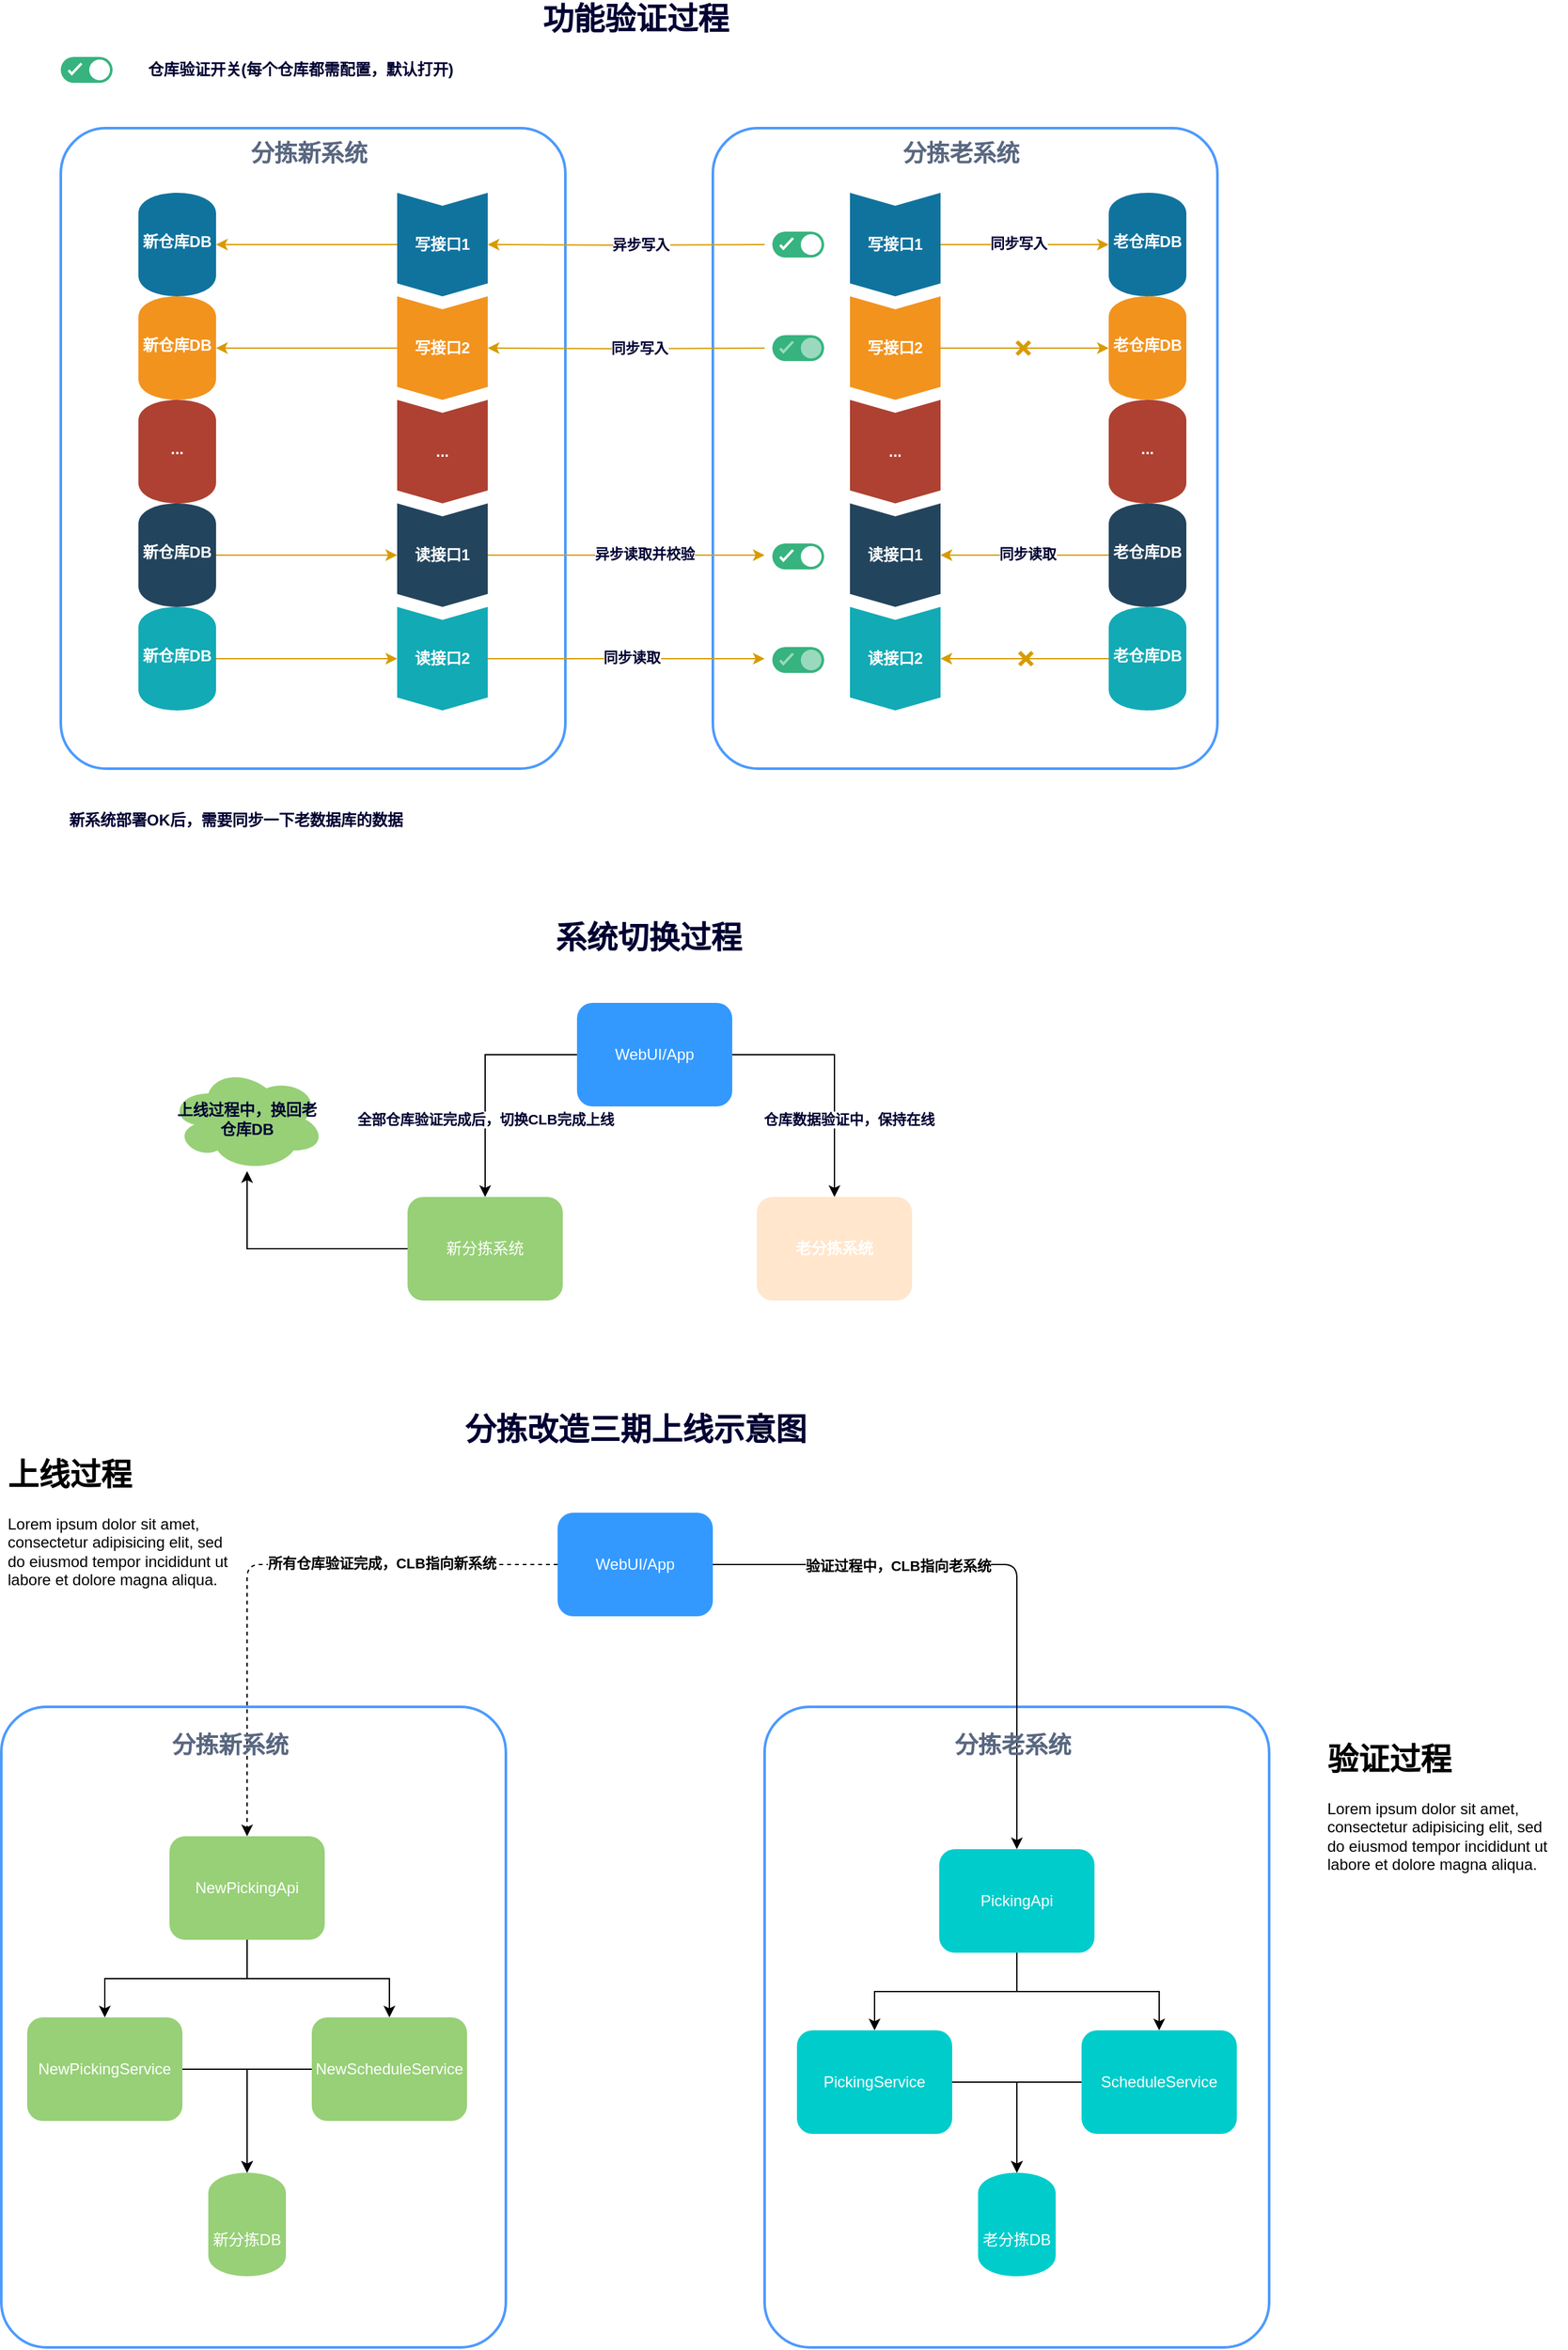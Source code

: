 <mxfile version="13.7.2" type="github">
  <diagram id="Np4Y9l7Cu0FXIEOhbT4F" name="Page-1">
    <mxGraphModel dx="1422" dy="772" grid="1" gridSize="10" guides="1" tooltips="1" connect="1" arrows="1" fold="1" page="1" pageScale="1" pageWidth="1200" pageHeight="1920" math="0" shadow="0">
      <root>
        <mxCell id="0" />
        <mxCell id="1" parent="0" />
        <mxCell id="IJB8T5RFrhndQMEHRoPS-2" value="" style="rounded=1;arcSize=9;align=left;spacingLeft=5;strokeColor=#4C9AFF;html=1;strokeWidth=2;fontSize=12" vertex="1" parent="1">
          <mxGeometry x="50" y="1329" width="390" height="495" as="geometry" />
        </mxCell>
        <mxCell id="IJB8T5RFrhndQMEHRoPS-3" value="" style="rounded=1;arcSize=9;align=left;spacingLeft=5;strokeColor=#4C9AFF;html=1;strokeWidth=2;fontSize=12" vertex="1" parent="1">
          <mxGeometry x="640" y="1329" width="390" height="495" as="geometry" />
        </mxCell>
        <mxCell id="WDI8N6Us3rYaBqZzMLqW-21" value="" style="rounded=1;arcSize=9;align=left;spacingLeft=5;strokeColor=#4C9AFF;html=1;strokeWidth=2;fontSize=12" parent="1" vertex="1">
          <mxGeometry x="600" y="109" width="390" height="495" as="geometry" />
        </mxCell>
        <mxCell id="WDI8N6Us3rYaBqZzMLqW-23" value="" style="rounded=1;arcSize=9;align=left;spacingLeft=5;strokeColor=#4C9AFF;html=1;strokeWidth=2;fontSize=12" parent="1" vertex="1">
          <mxGeometry x="96" y="109" width="390" height="495" as="geometry" />
        </mxCell>
        <mxCell id="WDI8N6Us3rYaBqZzMLqW-92" value="" style="edgeStyle=orthogonalEdgeStyle;rounded=0;jumpStyle=none;orthogonalLoop=1;jettySize=auto;html=1;fontColor=#000033;fillColor=#ffe6cc;strokeColor=#d79b00;" parent="1" source="WDI8N6Us3rYaBqZzMLqW-8" target="WDI8N6Us3rYaBqZzMLqW-91" edge="1">
          <mxGeometry relative="1" as="geometry" />
        </mxCell>
        <mxCell id="WDI8N6Us3rYaBqZzMLqW-93" value="&lt;b&gt;同步写入&lt;/b&gt;" style="edgeLabel;html=1;align=center;verticalAlign=middle;resizable=0;points=[];fontColor=#000033;" parent="WDI8N6Us3rYaBqZzMLqW-92" vertex="1" connectable="0">
          <mxGeometry x="-0.215" y="1" relative="1" as="geometry">
            <mxPoint x="9" as="offset" />
          </mxGeometry>
        </mxCell>
        <mxCell id="WDI8N6Us3rYaBqZzMLqW-8" value="&lt;font color=&quot;#ffffff&quot;&gt;写接口1&lt;/font&gt;" style="shape=step;perimeter=stepPerimeter;whiteSpace=wrap;html=1;fixedSize=1;size=10;direction=south;fillColor=#10739E;strokeColor=none;rounded=0;fontStyle=1" parent="1" vertex="1">
          <mxGeometry x="706" y="159" width="70" height="80" as="geometry" />
        </mxCell>
        <mxCell id="WDI8N6Us3rYaBqZzMLqW-95" value="" style="edgeStyle=orthogonalEdgeStyle;rounded=0;jumpStyle=none;orthogonalLoop=1;jettySize=auto;html=1;fontColor=#FFFFFF;fillColor=#ffe6cc;strokeColor=#d79b00;" parent="1" source="WDI8N6Us3rYaBqZzMLqW-9" target="WDI8N6Us3rYaBqZzMLqW-94" edge="1">
          <mxGeometry relative="1" as="geometry" />
        </mxCell>
        <mxCell id="WDI8N6Us3rYaBqZzMLqW-9" value="&lt;span style=&quot;color: rgb(255 , 255 , 255)&quot;&gt;写接口2&lt;/span&gt;" style="shape=step;perimeter=stepPerimeter;whiteSpace=wrap;html=1;fixedSize=1;size=10;direction=south;fillColor=#F2931E;strokeColor=none;rounded=0;fontStyle=1" parent="1" vertex="1">
          <mxGeometry x="706" y="239" width="70" height="80" as="geometry" />
        </mxCell>
        <mxCell id="WDI8N6Us3rYaBqZzMLqW-10" value="&lt;b&gt;...&lt;/b&gt;" style="shape=step;perimeter=stepPerimeter;whiteSpace=wrap;html=1;fixedSize=1;size=10;direction=south;fillColor=#AE4132;strokeColor=none;rounded=0;fontColor=#FFFFFF;" parent="1" vertex="1">
          <mxGeometry x="706" y="319" width="70" height="80" as="geometry" />
        </mxCell>
        <mxCell id="WDI8N6Us3rYaBqZzMLqW-100" value="" style="edgeStyle=orthogonalEdgeStyle;rounded=0;jumpStyle=none;orthogonalLoop=1;jettySize=auto;html=1;fontColor=#FFFFFF;fillColor=#ffe6cc;strokeColor=#d79b00;entryX=0.5;entryY=0;entryDx=0;entryDy=0;exitX=0;exitY=0.5;exitDx=0;exitDy=0;" parent="1" source="WDI8N6Us3rYaBqZzMLqW-99" target="WDI8N6Us3rYaBqZzMLqW-11" edge="1">
          <mxGeometry relative="1" as="geometry" />
        </mxCell>
        <mxCell id="WDI8N6Us3rYaBqZzMLqW-101" value="&lt;b&gt;&lt;font color=&quot;#000033&quot;&gt;同步读取&lt;/font&gt;&lt;/b&gt;" style="edgeLabel;html=1;align=center;verticalAlign=middle;resizable=0;points=[];fontColor=#FFFFFF;" parent="WDI8N6Us3rYaBqZzMLqW-100" vertex="1" connectable="0">
          <mxGeometry x="-0.262" relative="1" as="geometry">
            <mxPoint x="-15" y="-1" as="offset" />
          </mxGeometry>
        </mxCell>
        <mxCell id="WDI8N6Us3rYaBqZzMLqW-11" value="&lt;span style=&quot;color: rgb(255 , 255 , 255)&quot;&gt;读接口1&lt;/span&gt;" style="shape=step;perimeter=stepPerimeter;whiteSpace=wrap;html=1;fixedSize=1;size=10;direction=south;fillColor=#23445D;strokeColor=none;rounded=0;fontStyle=1" parent="1" vertex="1">
          <mxGeometry x="706" y="399" width="70" height="80" as="geometry" />
        </mxCell>
        <mxCell id="WDI8N6Us3rYaBqZzMLqW-103" value="" style="edgeStyle=orthogonalEdgeStyle;rounded=0;jumpStyle=none;orthogonalLoop=1;jettySize=auto;html=1;fontColor=#FFFFFF;fillColor=#ffe6cc;strokeColor=#d79b00;exitX=0;exitY=0.5;exitDx=0;exitDy=0;" parent="1" source="WDI8N6Us3rYaBqZzMLqW-102" target="WDI8N6Us3rYaBqZzMLqW-12" edge="1">
          <mxGeometry relative="1" as="geometry" />
        </mxCell>
        <mxCell id="WDI8N6Us3rYaBqZzMLqW-12" value="&lt;span style=&quot;color: rgb(255 , 255 , 255)&quot;&gt;读接口2&lt;/span&gt;" style="shape=step;perimeter=stepPerimeter;whiteSpace=wrap;html=1;fixedSize=1;size=10;direction=south;fillColor=#12AAB5;strokeColor=none;rounded=0;fontStyle=1" parent="1" vertex="1">
          <mxGeometry x="706" y="479" width="70" height="80" as="geometry" />
        </mxCell>
        <mxCell id="WDI8N6Us3rYaBqZzMLqW-47" style="edgeStyle=orthogonalEdgeStyle;rounded=0;orthogonalLoop=1;jettySize=auto;html=1;fontColor=#000033;fillColor=#ffe6cc;strokeColor=#d79b00;" parent="1" target="WDI8N6Us3rYaBqZzMLqW-24" edge="1">
          <mxGeometry relative="1" as="geometry">
            <mxPoint x="640" y="199" as="sourcePoint" />
          </mxGeometry>
        </mxCell>
        <mxCell id="WDI8N6Us3rYaBqZzMLqW-48" value="异步写入" style="edgeLabel;html=1;align=center;verticalAlign=middle;resizable=0;points=[];fontStyle=1;fontColor=#000033;" parent="WDI8N6Us3rYaBqZzMLqW-47" vertex="1" connectable="0">
          <mxGeometry x="-0.23" y="-1" relative="1" as="geometry">
            <mxPoint x="-14" as="offset" />
          </mxGeometry>
        </mxCell>
        <mxCell id="WDI8N6Us3rYaBqZzMLqW-49" style="edgeStyle=orthogonalEdgeStyle;rounded=0;orthogonalLoop=1;jettySize=auto;html=1;fontColor=#000033;fillColor=#ffe6cc;strokeColor=#d79b00;" parent="1" target="WDI8N6Us3rYaBqZzMLqW-25" edge="1">
          <mxGeometry relative="1" as="geometry">
            <mxPoint x="640" y="279" as="sourcePoint" />
          </mxGeometry>
        </mxCell>
        <mxCell id="WDI8N6Us3rYaBqZzMLqW-50" value="同步写入" style="edgeLabel;html=1;align=center;verticalAlign=middle;resizable=0;points=[];fontColor=#000033;fontStyle=1" parent="WDI8N6Us3rYaBqZzMLqW-49" vertex="1" connectable="0">
          <mxGeometry x="-0.17" y="1" relative="1" as="geometry">
            <mxPoint x="-8" y="-2" as="offset" />
          </mxGeometry>
        </mxCell>
        <mxCell id="WDI8N6Us3rYaBqZzMLqW-68" value="" style="edgeStyle=orthogonalEdgeStyle;rounded=0;orthogonalLoop=1;jettySize=auto;html=1;fontColor=#000033;fillColor=#ffe6cc;strokeColor=#d79b00;" parent="1" source="WDI8N6Us3rYaBqZzMLqW-24" target="WDI8N6Us3rYaBqZzMLqW-67" edge="1">
          <mxGeometry relative="1" as="geometry" />
        </mxCell>
        <mxCell id="WDI8N6Us3rYaBqZzMLqW-24" value="&lt;font color=&quot;#ffffff&quot;&gt;写接口1&lt;/font&gt;" style="shape=step;perimeter=stepPerimeter;whiteSpace=wrap;html=1;fixedSize=1;size=10;direction=south;fillColor=#10739E;strokeColor=none;rounded=0;fontStyle=1" parent="1" vertex="1">
          <mxGeometry x="356" y="159" width="70" height="80" as="geometry" />
        </mxCell>
        <mxCell id="WDI8N6Us3rYaBqZzMLqW-70" value="" style="edgeStyle=orthogonalEdgeStyle;rounded=0;orthogonalLoop=1;jettySize=auto;html=1;fontColor=#FFFFFF;fillColor=#ffe6cc;strokeColor=#d79b00;" parent="1" source="WDI8N6Us3rYaBqZzMLqW-25" target="WDI8N6Us3rYaBqZzMLqW-69" edge="1">
          <mxGeometry relative="1" as="geometry" />
        </mxCell>
        <mxCell id="WDI8N6Us3rYaBqZzMLqW-25" value="&lt;span style=&quot;color: rgb(255 , 255 , 255)&quot;&gt;写接口2&lt;/span&gt;" style="shape=step;perimeter=stepPerimeter;whiteSpace=wrap;html=1;fixedSize=1;size=10;direction=south;fillColor=#F2931E;strokeColor=none;rounded=0;fontStyle=1" parent="1" vertex="1">
          <mxGeometry x="356" y="239" width="70" height="80" as="geometry" />
        </mxCell>
        <mxCell id="WDI8N6Us3rYaBqZzMLqW-26" value="&lt;b&gt;...&lt;/b&gt;" style="shape=step;perimeter=stepPerimeter;whiteSpace=wrap;html=1;fixedSize=1;size=10;direction=south;fillColor=#AE4132;strokeColor=none;rounded=0;fontColor=#FFFFFF;" parent="1" vertex="1">
          <mxGeometry x="356" y="319" width="70" height="80" as="geometry" />
        </mxCell>
        <mxCell id="WDI8N6Us3rYaBqZzMLqW-27" value="&lt;span style=&quot;color: rgb(255 , 255 , 255)&quot;&gt;读接口1&lt;/span&gt;" style="shape=step;perimeter=stepPerimeter;whiteSpace=wrap;html=1;fixedSize=1;size=10;direction=south;fillColor=#23445D;strokeColor=none;rounded=0;fontStyle=1" parent="1" vertex="1">
          <mxGeometry x="356" y="399" width="70" height="80" as="geometry" />
        </mxCell>
        <mxCell id="WDI8N6Us3rYaBqZzMLqW-76" value="" style="edgeStyle=orthogonalEdgeStyle;rounded=0;orthogonalLoop=1;jettySize=auto;html=1;fontColor=#FFFFFF;fillColor=#ffe6cc;strokeColor=#d79b00;" parent="1" source="WDI8N6Us3rYaBqZzMLqW-75" target="WDI8N6Us3rYaBqZzMLqW-28" edge="1">
          <mxGeometry relative="1" as="geometry" />
        </mxCell>
        <mxCell id="WDI8N6Us3rYaBqZzMLqW-28" value="&lt;span style=&quot;color: rgb(255 , 255 , 255)&quot;&gt;读接口2&lt;/span&gt;" style="shape=step;perimeter=stepPerimeter;whiteSpace=wrap;html=1;fixedSize=1;size=10;direction=south;fillColor=#12AAB5;strokeColor=none;rounded=0;fontStyle=1" parent="1" vertex="1">
          <mxGeometry x="356" y="479" width="70" height="80" as="geometry" />
        </mxCell>
        <mxCell id="WDI8N6Us3rYaBqZzMLqW-39" value="" style="fillColor=#36B37E;strokeColor=none;rounded=1;arcSize=50;fontColor=#000033;" parent="1" vertex="1">
          <mxGeometry x="646" y="269" width="40" height="20" as="geometry" />
        </mxCell>
        <mxCell id="WDI8N6Us3rYaBqZzMLqW-40" value="" style="shape=ellipse;strokeColor=none;fillColor=#9AD9BE" parent="WDI8N6Us3rYaBqZzMLqW-39" vertex="1">
          <mxGeometry x="1" y="0.5" width="16" height="16" relative="1" as="geometry">
            <mxPoint x="-18" y="-8" as="offset" />
          </mxGeometry>
        </mxCell>
        <mxCell id="WDI8N6Us3rYaBqZzMLqW-41" value="" style="html=1;shadow=0;dashed=0;shape=mxgraph.atlassian.check;strokeColor=#9AD9BE;strokeWidth=2" parent="WDI8N6Us3rYaBqZzMLqW-39" vertex="1">
          <mxGeometry y="0.5" width="10" height="8" relative="1" as="geometry">
            <mxPoint x="6" y="-5" as="offset" />
          </mxGeometry>
        </mxCell>
        <mxCell id="WDI8N6Us3rYaBqZzMLqW-51" value="" style="fillColor=#36B37E;strokeColor=none;rounded=1;arcSize=50;fontColor=#000033;" parent="1" vertex="1">
          <mxGeometry x="646" y="430" width="40" height="20" as="geometry" />
        </mxCell>
        <mxCell id="WDI8N6Us3rYaBqZzMLqW-52" value="" style="shape=ellipse;strokeColor=none;fillColor=#ffffff" parent="WDI8N6Us3rYaBqZzMLqW-51" vertex="1">
          <mxGeometry x="1" y="0.5" width="16" height="16" relative="1" as="geometry">
            <mxPoint x="-18" y="-8" as="offset" />
          </mxGeometry>
        </mxCell>
        <mxCell id="WDI8N6Us3rYaBqZzMLqW-53" value="" style="html=1;shadow=0;dashed=0;shape=mxgraph.atlassian.check;strokeColor=#ffffff;strokeWidth=2" parent="WDI8N6Us3rYaBqZzMLqW-51" vertex="1">
          <mxGeometry y="0.5" width="10" height="8" relative="1" as="geometry">
            <mxPoint x="6" y="-5" as="offset" />
          </mxGeometry>
        </mxCell>
        <mxCell id="WDI8N6Us3rYaBqZzMLqW-56" style="edgeStyle=orthogonalEdgeStyle;orthogonalLoop=1;jettySize=auto;html=1;fontColor=#000033;fillColor=#ffe6cc;strokeColor=#d79b00;rounded=0;jumpStyle=none;entryX=0;entryY=0.5;entryDx=0;entryDy=0;" parent="1" source="WDI8N6Us3rYaBqZzMLqW-27" edge="1">
          <mxGeometry relative="1" as="geometry">
            <mxPoint x="626" y="438.5" as="sourcePoint" />
            <mxPoint x="640" y="439" as="targetPoint" />
          </mxGeometry>
        </mxCell>
        <mxCell id="WDI8N6Us3rYaBqZzMLqW-57" value="异步读取并校验" style="edgeLabel;html=1;align=center;verticalAlign=middle;resizable=0;points=[];fontColor=#000033;fontStyle=1" parent="WDI8N6Us3rYaBqZzMLqW-56" vertex="1" connectable="0">
          <mxGeometry x="-0.23" y="-1" relative="1" as="geometry">
            <mxPoint x="38" y="-2" as="offset" />
          </mxGeometry>
        </mxCell>
        <mxCell id="WDI8N6Us3rYaBqZzMLqW-58" value="" style="fillColor=#36B37E;strokeColor=none;rounded=1;arcSize=50;fontColor=#000033;" parent="1" vertex="1">
          <mxGeometry x="646" y="510" width="40" height="20" as="geometry" />
        </mxCell>
        <mxCell id="WDI8N6Us3rYaBqZzMLqW-59" value="" style="shape=ellipse;strokeColor=none;fillColor=#9AD9BE" parent="WDI8N6Us3rYaBqZzMLqW-58" vertex="1">
          <mxGeometry x="1" y="0.5" width="16" height="16" relative="1" as="geometry">
            <mxPoint x="-18" y="-8" as="offset" />
          </mxGeometry>
        </mxCell>
        <mxCell id="WDI8N6Us3rYaBqZzMLqW-60" value="" style="html=1;shadow=0;dashed=0;shape=mxgraph.atlassian.check;strokeColor=#9AD9BE;strokeWidth=2" parent="WDI8N6Us3rYaBqZzMLqW-58" vertex="1">
          <mxGeometry y="0.5" width="10" height="8" relative="1" as="geometry">
            <mxPoint x="6" y="-5" as="offset" />
          </mxGeometry>
        </mxCell>
        <mxCell id="WDI8N6Us3rYaBqZzMLqW-61" style="edgeStyle=orthogonalEdgeStyle;rounded=0;orthogonalLoop=1;jettySize=auto;html=1;fontColor=#000033;fillColor=#ffe6cc;strokeColor=#d79b00;entryX=0;entryY=0.5;entryDx=0;entryDy=0;" parent="1" source="WDI8N6Us3rYaBqZzMLqW-28" edge="1">
          <mxGeometry relative="1" as="geometry">
            <mxPoint x="626" y="518.5" as="sourcePoint" />
            <mxPoint x="640" y="519" as="targetPoint" />
          </mxGeometry>
        </mxCell>
        <mxCell id="WDI8N6Us3rYaBqZzMLqW-62" value="同步读取" style="edgeLabel;html=1;align=center;verticalAlign=middle;resizable=0;points=[];fontColor=#000033;fontStyle=1" parent="WDI8N6Us3rYaBqZzMLqW-61" vertex="1" connectable="0">
          <mxGeometry x="-0.23" y="-1" relative="1" as="geometry">
            <mxPoint x="28" y="-2" as="offset" />
          </mxGeometry>
        </mxCell>
        <mxCell id="WDI8N6Us3rYaBqZzMLqW-65" value="&lt;span style=&quot;font-size: 18px&quot;&gt;分拣老系统&lt;/span&gt;" style="fillColor=none;strokeColor=none;html=1;fontSize=11;fontStyle=0;align=left;fontColor=#596780;fontStyle=1;fontSize=11" parent="1" vertex="1">
          <mxGeometry x="745" y="109" width="100" height="40" as="geometry" />
        </mxCell>
        <mxCell id="WDI8N6Us3rYaBqZzMLqW-66" value="&lt;span style=&quot;font-size: 18px&quot;&gt;分拣新系统&lt;/span&gt;" style="fillColor=none;strokeColor=none;html=1;fontSize=11;fontStyle=0;align=left;fontColor=#596780;fontStyle=1;fontSize=11" parent="1" vertex="1">
          <mxGeometry x="241" y="109" width="100" height="40" as="geometry" />
        </mxCell>
        <mxCell id="WDI8N6Us3rYaBqZzMLqW-67" value="新仓库DB" style="shape=cylinder;whiteSpace=wrap;html=1;boundedLbl=1;backgroundOutline=1;rounded=0;fontStyle=1;strokeColor=none;fillColor=#10739E;fontColor=#FFFFFF;verticalAlign=top;" parent="1" vertex="1">
          <mxGeometry x="156" y="159" width="60" height="80" as="geometry" />
        </mxCell>
        <mxCell id="WDI8N6Us3rYaBqZzMLqW-69" value="&lt;span style=&quot;color: rgb(255 , 255 , 255)&quot;&gt;新仓库DB&lt;/span&gt;" style="shape=cylinder;whiteSpace=wrap;html=1;boundedLbl=1;backgroundOutline=1;rounded=0;fontStyle=1;strokeColor=none;fillColor=#F2931E;verticalAlign=top;" parent="1" vertex="1">
          <mxGeometry x="156" y="239" width="60" height="80" as="geometry" />
        </mxCell>
        <mxCell id="WDI8N6Us3rYaBqZzMLqW-82" style="edgeStyle=orthogonalEdgeStyle;rounded=0;orthogonalLoop=1;jettySize=auto;html=1;entryX=0.5;entryY=1;entryDx=0;entryDy=0;fontColor=#000033;fillColor=#ffe6cc;strokeColor=#d79b00;" parent="1" source="WDI8N6Us3rYaBqZzMLqW-72" target="WDI8N6Us3rYaBqZzMLqW-27" edge="1">
          <mxGeometry relative="1" as="geometry" />
        </mxCell>
        <mxCell id="WDI8N6Us3rYaBqZzMLqW-72" value="&lt;span style=&quot;color: rgb(255 , 255 , 255)&quot;&gt;新仓库DB&lt;/span&gt;" style="shape=cylinder;whiteSpace=wrap;html=1;boundedLbl=1;backgroundOutline=1;rounded=0;fontStyle=1;strokeColor=none;fillColor=#23445D;verticalAlign=top;" parent="1" vertex="1">
          <mxGeometry x="156" y="399" width="60" height="80" as="geometry" />
        </mxCell>
        <mxCell id="WDI8N6Us3rYaBqZzMLqW-75" value="&lt;span style=&quot;color: rgb(255 , 255 , 255)&quot;&gt;新仓库DB&lt;/span&gt;" style="shape=cylinder;whiteSpace=wrap;html=1;boundedLbl=1;backgroundOutline=1;rounded=0;fontStyle=1;strokeColor=none;fillColor=#12AAB5;verticalAlign=top;" parent="1" vertex="1">
          <mxGeometry x="156" y="479" width="60" height="80" as="geometry" />
        </mxCell>
        <mxCell id="WDI8N6Us3rYaBqZzMLqW-77" value="" style="fillColor=#36B37E;strokeColor=none;rounded=1;arcSize=50;fontColor=#000033;" parent="1" vertex="1">
          <mxGeometry x="96" y="54" width="40" height="20" as="geometry" />
        </mxCell>
        <mxCell id="WDI8N6Us3rYaBqZzMLqW-78" value="" style="shape=ellipse;strokeColor=none;fillColor=#ffffff" parent="WDI8N6Us3rYaBqZzMLqW-77" vertex="1">
          <mxGeometry x="1" y="0.5" width="16" height="16" relative="1" as="geometry">
            <mxPoint x="-18" y="-8" as="offset" />
          </mxGeometry>
        </mxCell>
        <mxCell id="WDI8N6Us3rYaBqZzMLqW-79" value="" style="html=1;shadow=0;dashed=0;shape=mxgraph.atlassian.check;strokeColor=#ffffff;strokeWidth=2" parent="WDI8N6Us3rYaBqZzMLqW-77" vertex="1">
          <mxGeometry y="0.5" width="10" height="8" relative="1" as="geometry">
            <mxPoint x="6" y="-5" as="offset" />
          </mxGeometry>
        </mxCell>
        <mxCell id="WDI8N6Us3rYaBqZzMLqW-80" value="仓库验证开关(每个仓库都需配置，默认打开)" style="text;html=1;align=center;verticalAlign=middle;resizable=0;points=[];autosize=1;fontColor=#000033;fontStyle=1" parent="1" vertex="1">
          <mxGeometry x="156" y="54" width="250" height="20" as="geometry" />
        </mxCell>
        <mxCell id="WDI8N6Us3rYaBqZzMLqW-86" value="&lt;b&gt;...&lt;/b&gt;" style="shape=cylinder;whiteSpace=wrap;html=1;boundedLbl=1;backgroundOutline=1;rounded=0;fontColor=#FFFFFF;strokeColor=none;fillColor=#AE4132;verticalAlign=top;" parent="1" vertex="1">
          <mxGeometry x="156" y="319" width="60" height="80" as="geometry" />
        </mxCell>
        <mxCell id="WDI8N6Us3rYaBqZzMLqW-88" value="" style="fillColor=#36B37E;strokeColor=none;rounded=1;arcSize=50;fontColor=#000033;" parent="1" vertex="1">
          <mxGeometry x="646" y="189" width="40" height="20" as="geometry" />
        </mxCell>
        <mxCell id="WDI8N6Us3rYaBqZzMLqW-89" value="" style="shape=ellipse;strokeColor=none;fillColor=#ffffff" parent="WDI8N6Us3rYaBqZzMLqW-88" vertex="1">
          <mxGeometry x="1" y="0.5" width="16" height="16" relative="1" as="geometry">
            <mxPoint x="-18" y="-8" as="offset" />
          </mxGeometry>
        </mxCell>
        <mxCell id="WDI8N6Us3rYaBqZzMLqW-90" value="" style="html=1;shadow=0;dashed=0;shape=mxgraph.atlassian.check;strokeColor=#ffffff;strokeWidth=2" parent="WDI8N6Us3rYaBqZzMLqW-88" vertex="1">
          <mxGeometry y="0.5" width="10" height="8" relative="1" as="geometry">
            <mxPoint x="6" y="-5" as="offset" />
          </mxGeometry>
        </mxCell>
        <mxCell id="WDI8N6Us3rYaBqZzMLqW-91" value="老仓库DB" style="shape=cylinder;whiteSpace=wrap;html=1;boundedLbl=1;backgroundOutline=1;rounded=0;fontStyle=1;strokeColor=none;fillColor=#10739E;verticalAlign=top;fontColor=#FFFFFF;" parent="1" vertex="1">
          <mxGeometry x="906" y="159" width="60" height="80" as="geometry" />
        </mxCell>
        <mxCell id="WDI8N6Us3rYaBqZzMLqW-94" value="&lt;span style=&quot;color: rgb(255 , 255 , 255)&quot;&gt;老仓库DB&lt;/span&gt;" style="shape=cylinder;whiteSpace=wrap;html=1;boundedLbl=1;backgroundOutline=1;rounded=0;fontStyle=1;strokeColor=none;fillColor=#F2931E;verticalAlign=top;" parent="1" vertex="1">
          <mxGeometry x="906" y="239" width="60" height="80" as="geometry" />
        </mxCell>
        <mxCell id="WDI8N6Us3rYaBqZzMLqW-97" value="&lt;b&gt;...&lt;/b&gt;" style="shape=cylinder;whiteSpace=wrap;html=1;boundedLbl=1;backgroundOutline=1;rounded=0;fontColor=#FFFFFF;strokeColor=none;fillColor=#AE4132;verticalAlign=top;" parent="1" vertex="1">
          <mxGeometry x="906" y="319" width="60" height="80" as="geometry" />
        </mxCell>
        <mxCell id="WDI8N6Us3rYaBqZzMLqW-99" value="&lt;span style=&quot;color: rgb(255 , 255 , 255)&quot;&gt;老仓库DB&lt;/span&gt;" style="shape=cylinder;whiteSpace=wrap;html=1;boundedLbl=1;backgroundOutline=1;rounded=0;fontStyle=1;strokeColor=none;fillColor=#23445D;verticalAlign=top;" parent="1" vertex="1">
          <mxGeometry x="906" y="399" width="60" height="80" as="geometry" />
        </mxCell>
        <mxCell id="WDI8N6Us3rYaBqZzMLqW-102" value="&lt;span style=&quot;color: rgb(255 , 255 , 255)&quot;&gt;老仓库DB&lt;/span&gt;" style="shape=cylinder;whiteSpace=wrap;html=1;boundedLbl=1;backgroundOutline=1;rounded=0;fontStyle=1;strokeColor=none;fillColor=#12AAB5;verticalAlign=top;" parent="1" vertex="1">
          <mxGeometry x="906" y="479" width="60" height="80" as="geometry" />
        </mxCell>
        <mxCell id="WDI8N6Us3rYaBqZzMLqW-107" value="" style="shape=umlDestroy;whiteSpace=wrap;html=1;strokeWidth=3;fillColor=#ffe6cc;strokeColor=#d79b00;" parent="1" vertex="1">
          <mxGeometry x="837" y="514" width="10" height="10" as="geometry" />
        </mxCell>
        <mxCell id="WDI8N6Us3rYaBqZzMLqW-109" value="&lt;b&gt;&lt;font color=&quot;#000033&quot;&gt;新系统部署OK后，需要同步一下老数据库的数据&lt;/font&gt;&lt;/b&gt;" style="text;html=1;align=center;verticalAlign=middle;resizable=0;points=[];autosize=1;fontColor=#FFFFFF;" parent="1" vertex="1">
          <mxGeometry x="96" y="634" width="270" height="20" as="geometry" />
        </mxCell>
        <mxCell id="WDI8N6Us3rYaBqZzMLqW-118" value="" style="edgeStyle=orthogonalEdgeStyle;rounded=0;jumpStyle=none;orthogonalLoop=1;jettySize=auto;html=1;fontColor=#000033;" parent="1" source="WDI8N6Us3rYaBqZzMLqW-110" target="WDI8N6Us3rYaBqZzMLqW-117" edge="1">
          <mxGeometry relative="1" as="geometry" />
        </mxCell>
        <mxCell id="WDI8N6Us3rYaBqZzMLqW-110" value="新分拣系统" style="shape=ext;rounded=1;html=1;whiteSpace=wrap;fillColor=#97D077;fontColor=#FFFFFF;strokeColor=none;" parent="1" vertex="1">
          <mxGeometry x="364" y="935" width="120" height="80" as="geometry" />
        </mxCell>
        <mxCell id="WDI8N6Us3rYaBqZzMLqW-111" value="&lt;b&gt;老分拣系统&lt;/b&gt;" style="shape=ext;rounded=1;html=1;whiteSpace=wrap;fillColor=#ffe6cc;strokeColor=none;fontColor=#FFFFFF;" parent="1" vertex="1">
          <mxGeometry x="634" y="935" width="120" height="80" as="geometry" />
        </mxCell>
        <mxCell id="WDI8N6Us3rYaBqZzMLqW-113" style="edgeStyle=orthogonalEdgeStyle;rounded=0;jumpStyle=none;orthogonalLoop=1;jettySize=auto;html=1;fontColor=#FFFFFF;fontStyle=1" parent="1" source="WDI8N6Us3rYaBqZzMLqW-112" target="WDI8N6Us3rYaBqZzMLqW-111" edge="1">
          <mxGeometry relative="1" as="geometry" />
        </mxCell>
        <mxCell id="WDI8N6Us3rYaBqZzMLqW-114" value="仓库数据验证中，保持在线" style="edgeLabel;html=1;align=center;verticalAlign=middle;resizable=0;points=[];fontColor=#000033;fontStyle=1" parent="WDI8N6Us3rYaBqZzMLqW-113" vertex="1" connectable="0">
          <mxGeometry x="-0.333" relative="1" as="geometry">
            <mxPoint x="27" y="50" as="offset" />
          </mxGeometry>
        </mxCell>
        <mxCell id="WDI8N6Us3rYaBqZzMLqW-115" style="edgeStyle=orthogonalEdgeStyle;rounded=0;jumpStyle=none;orthogonalLoop=1;jettySize=auto;html=1;fontColor=#000033;" parent="1" source="WDI8N6Us3rYaBqZzMLqW-112" target="WDI8N6Us3rYaBqZzMLqW-110" edge="1">
          <mxGeometry relative="1" as="geometry" />
        </mxCell>
        <mxCell id="WDI8N6Us3rYaBqZzMLqW-116" value="全部仓库验证完成后，切换CLB完成上线" style="edgeLabel;html=1;align=center;verticalAlign=middle;resizable=0;points=[];fontColor=#000033;fontStyle=1" parent="WDI8N6Us3rYaBqZzMLqW-115" vertex="1" connectable="0">
          <mxGeometry x="-0.215" y="37" relative="1" as="geometry">
            <mxPoint x="-37" y="50" as="offset" />
          </mxGeometry>
        </mxCell>
        <mxCell id="WDI8N6Us3rYaBqZzMLqW-112" value="WebUI/App" style="shape=ext;rounded=1;html=1;whiteSpace=wrap;fontColor=#FFFFFF;strokeColor=none;fillColor=#3399FF;" parent="1" vertex="1">
          <mxGeometry x="495" y="785" width="120" height="80" as="geometry" />
        </mxCell>
        <mxCell id="WDI8N6Us3rYaBqZzMLqW-117" value="上线过程中，换回老仓库DB" style="ellipse;shape=cloud;whiteSpace=wrap;html=1;rounded=1;strokeColor=none;fillColor=#97D077;fontColor=#000033;fontStyle=1" parent="1" vertex="1">
          <mxGeometry x="180" y="835" width="120" height="80" as="geometry" />
        </mxCell>
        <mxCell id="WDI8N6Us3rYaBqZzMLqW-119" value="系统切换过程" style="text;html=1;align=center;verticalAlign=middle;resizable=0;points=[];autosize=1;fontColor=#000033;fontStyle=1;fontSize=24;" parent="1" vertex="1">
          <mxGeometry x="470" y="720" width="160" height="30" as="geometry" />
        </mxCell>
        <mxCell id="WDI8N6Us3rYaBqZzMLqW-120" value="功能验证过程" style="text;html=1;align=center;verticalAlign=middle;resizable=0;points=[];autosize=1;fontColor=#000033;fontStyle=1;fontSize=24;" parent="1" vertex="1">
          <mxGeometry x="460" y="10" width="160" height="30" as="geometry" />
        </mxCell>
        <mxCell id="IJB8T5RFrhndQMEHRoPS-11" style="edgeStyle=orthogonalEdgeStyle;orthogonalLoop=1;jettySize=auto;html=1;entryX=0.5;entryY=0;entryDx=0;entryDy=0;rounded=1;dashed=1;" edge="1" parent="1" source="IJB8T5RFrhndQMEHRoPS-1" target="IJB8T5RFrhndQMEHRoPS-6">
          <mxGeometry relative="1" as="geometry" />
        </mxCell>
        <mxCell id="IJB8T5RFrhndQMEHRoPS-31" value="所有仓库验证完成，CLB指向新系统" style="edgeLabel;html=1;align=center;verticalAlign=middle;resizable=0;points=[];fontStyle=1" vertex="1" connectable="0" parent="IJB8T5RFrhndQMEHRoPS-11">
          <mxGeometry x="-0.396" y="-1" relative="1" as="geometry">
            <mxPoint as="offset" />
          </mxGeometry>
        </mxCell>
        <mxCell id="IJB8T5RFrhndQMEHRoPS-15" style="edgeStyle=orthogonalEdgeStyle;rounded=1;orthogonalLoop=1;jettySize=auto;html=1;" edge="1" parent="1" source="IJB8T5RFrhndQMEHRoPS-1" target="IJB8T5RFrhndQMEHRoPS-12">
          <mxGeometry relative="1" as="geometry" />
        </mxCell>
        <mxCell id="IJB8T5RFrhndQMEHRoPS-30" value="验证过程中，CLB指向老系统" style="edgeLabel;html=1;align=center;verticalAlign=middle;resizable=0;points=[];fontStyle=1" vertex="1" connectable="0" parent="IJB8T5RFrhndQMEHRoPS-15">
          <mxGeometry x="-0.371" y="-1" relative="1" as="geometry">
            <mxPoint as="offset" />
          </mxGeometry>
        </mxCell>
        <mxCell id="IJB8T5RFrhndQMEHRoPS-1" value="WebUI/App" style="shape=ext;rounded=1;html=1;whiteSpace=wrap;fontColor=#FFFFFF;strokeColor=none;fillColor=#3399FF;" vertex="1" parent="1">
          <mxGeometry x="480" y="1179" width="120" height="80" as="geometry" />
        </mxCell>
        <mxCell id="IJB8T5RFrhndQMEHRoPS-4" value="&lt;span style=&quot;font-size: 18px&quot;&gt;分拣新系统&lt;/span&gt;" style="fillColor=none;strokeColor=none;html=1;fontSize=11;fontStyle=0;align=left;fontColor=#596780;fontStyle=1;fontSize=11" vertex="1" parent="1">
          <mxGeometry x="180" y="1339" width="100" height="40" as="geometry" />
        </mxCell>
        <mxCell id="IJB8T5RFrhndQMEHRoPS-5" value="&lt;span style=&quot;font-size: 18px&quot;&gt;分拣老系统&lt;/span&gt;" style="fillColor=none;strokeColor=none;html=1;fontSize=11;fontStyle=0;align=left;fontColor=#596780;fontStyle=1;fontSize=11" vertex="1" parent="1">
          <mxGeometry x="785" y="1339" width="100" height="40" as="geometry" />
        </mxCell>
        <mxCell id="IJB8T5RFrhndQMEHRoPS-9" style="edgeStyle=orthogonalEdgeStyle;rounded=0;orthogonalLoop=1;jettySize=auto;html=1;" edge="1" parent="1" source="IJB8T5RFrhndQMEHRoPS-6" target="IJB8T5RFrhndQMEHRoPS-7">
          <mxGeometry relative="1" as="geometry" />
        </mxCell>
        <mxCell id="IJB8T5RFrhndQMEHRoPS-10" style="edgeStyle=orthogonalEdgeStyle;rounded=0;orthogonalLoop=1;jettySize=auto;html=1;" edge="1" parent="1" source="IJB8T5RFrhndQMEHRoPS-6" target="IJB8T5RFrhndQMEHRoPS-8">
          <mxGeometry relative="1" as="geometry" />
        </mxCell>
        <mxCell id="IJB8T5RFrhndQMEHRoPS-6" value="NewPickingApi" style="shape=ext;rounded=1;html=1;whiteSpace=wrap;fillColor=#97D077;fontColor=#FFFFFF;strokeColor=none;" vertex="1" parent="1">
          <mxGeometry x="180" y="1429" width="120" height="80" as="geometry" />
        </mxCell>
        <mxCell id="IJB8T5RFrhndQMEHRoPS-26" value="" style="edgeStyle=orthogonalEdgeStyle;rounded=0;orthogonalLoop=1;jettySize=auto;html=1;" edge="1" parent="1" source="IJB8T5RFrhndQMEHRoPS-7" target="IJB8T5RFrhndQMEHRoPS-25">
          <mxGeometry relative="1" as="geometry" />
        </mxCell>
        <mxCell id="IJB8T5RFrhndQMEHRoPS-7" value="NewPickingService" style="shape=ext;rounded=1;html=1;whiteSpace=wrap;fillColor=#97D077;fontColor=#FFFFFF;strokeColor=none;" vertex="1" parent="1">
          <mxGeometry x="70" y="1569" width="120" height="80" as="geometry" />
        </mxCell>
        <mxCell id="IJB8T5RFrhndQMEHRoPS-27" style="edgeStyle=orthogonalEdgeStyle;rounded=0;orthogonalLoop=1;jettySize=auto;html=1;entryX=0.5;entryY=0;entryDx=0;entryDy=0;" edge="1" parent="1" source="IJB8T5RFrhndQMEHRoPS-8" target="IJB8T5RFrhndQMEHRoPS-25">
          <mxGeometry relative="1" as="geometry" />
        </mxCell>
        <mxCell id="IJB8T5RFrhndQMEHRoPS-8" value="NewScheduleService" style="shape=ext;rounded=1;html=1;whiteSpace=wrap;fillColor=#97D077;fontColor=#FFFFFF;strokeColor=none;" vertex="1" parent="1">
          <mxGeometry x="290" y="1569" width="120" height="80" as="geometry" />
        </mxCell>
        <mxCell id="IJB8T5RFrhndQMEHRoPS-16" style="edgeStyle=orthogonalEdgeStyle;rounded=0;orthogonalLoop=1;jettySize=auto;html=1;entryX=0.5;entryY=0;entryDx=0;entryDy=0;" edge="1" parent="1" source="IJB8T5RFrhndQMEHRoPS-12" target="IJB8T5RFrhndQMEHRoPS-13">
          <mxGeometry relative="1" as="geometry" />
        </mxCell>
        <mxCell id="IJB8T5RFrhndQMEHRoPS-17" style="edgeStyle=orthogonalEdgeStyle;rounded=0;orthogonalLoop=1;jettySize=auto;html=1;entryX=0.5;entryY=0;entryDx=0;entryDy=0;" edge="1" parent="1" source="IJB8T5RFrhndQMEHRoPS-12" target="IJB8T5RFrhndQMEHRoPS-14">
          <mxGeometry relative="1" as="geometry" />
        </mxCell>
        <mxCell id="IJB8T5RFrhndQMEHRoPS-12" value="PickingApi" style="shape=ext;rounded=1;html=1;whiteSpace=wrap;fontColor=#FFFFFF;strokeColor=none;fillColor=#00CCCC;" vertex="1" parent="1">
          <mxGeometry x="775" y="1439" width="120" height="80" as="geometry" />
        </mxCell>
        <mxCell id="IJB8T5RFrhndQMEHRoPS-22" value="" style="edgeStyle=orthogonalEdgeStyle;rounded=0;orthogonalLoop=1;jettySize=auto;html=1;" edge="1" parent="1" source="IJB8T5RFrhndQMEHRoPS-13" target="IJB8T5RFrhndQMEHRoPS-21">
          <mxGeometry relative="1" as="geometry" />
        </mxCell>
        <mxCell id="IJB8T5RFrhndQMEHRoPS-13" value="PickingService" style="shape=ext;rounded=1;html=1;whiteSpace=wrap;fontColor=#FFFFFF;strokeColor=none;fillColor=#00CCCC;" vertex="1" parent="1">
          <mxGeometry x="665" y="1579" width="120" height="80" as="geometry" />
        </mxCell>
        <mxCell id="IJB8T5RFrhndQMEHRoPS-23" style="edgeStyle=orthogonalEdgeStyle;rounded=0;orthogonalLoop=1;jettySize=auto;html=1;entryX=0.5;entryY=0;entryDx=0;entryDy=0;" edge="1" parent="1" source="IJB8T5RFrhndQMEHRoPS-14" target="IJB8T5RFrhndQMEHRoPS-21">
          <mxGeometry relative="1" as="geometry" />
        </mxCell>
        <mxCell id="IJB8T5RFrhndQMEHRoPS-14" value="ScheduleService" style="shape=ext;rounded=1;html=1;whiteSpace=wrap;fontColor=#FFFFFF;strokeColor=none;fillColor=#00CCCC;" vertex="1" parent="1">
          <mxGeometry x="885" y="1579" width="120" height="80" as="geometry" />
        </mxCell>
        <mxCell id="IJB8T5RFrhndQMEHRoPS-21" value="老分拣DB" style="shape=cylinder;whiteSpace=wrap;html=1;boundedLbl=1;backgroundOutline=1;rounded=1;fontColor=#FFFFFF;strokeColor=none;fillColor=#00CCCC;" vertex="1" parent="1">
          <mxGeometry x="805" y="1689" width="60" height="80" as="geometry" />
        </mxCell>
        <mxCell id="IJB8T5RFrhndQMEHRoPS-25" value="新分拣DB" style="shape=cylinder;whiteSpace=wrap;html=1;boundedLbl=1;backgroundOutline=1;rounded=1;fontColor=#FFFFFF;strokeColor=none;fillColor=#97D077;" vertex="1" parent="1">
          <mxGeometry x="210" y="1689" width="60" height="80" as="geometry" />
        </mxCell>
        <mxCell id="IJB8T5RFrhndQMEHRoPS-28" value="分拣改造三期上线示意图" style="text;html=1;align=center;verticalAlign=middle;resizable=0;points=[];autosize=1;fontColor=#000033;fontStyle=1;fontSize=24;" vertex="1" parent="1">
          <mxGeometry x="400" y="1100" width="280" height="30" as="geometry" />
        </mxCell>
        <mxCell id="IJB8T5RFrhndQMEHRoPS-29" value="&lt;h1&gt;验证过程&lt;/h1&gt;&lt;p&gt;Lorem ipsum dolor sit amet, consectetur adipisicing elit, sed do eiusmod tempor incididunt ut labore et dolore magna aliqua.&lt;/p&gt;" style="text;html=1;strokeColor=none;fillColor=none;spacing=5;spacingTop=-20;whiteSpace=wrap;overflow=hidden;rounded=0;" vertex="1" parent="1">
          <mxGeometry x="1070" y="1350" width="190" height="120" as="geometry" />
        </mxCell>
        <mxCell id="IJB8T5RFrhndQMEHRoPS-32" value="&lt;h1&gt;上线过程&lt;/h1&gt;&lt;p&gt;Lorem ipsum dolor sit amet, consectetur adipisicing elit, sed do eiusmod tempor incididunt ut labore et dolore magna aliqua.&lt;/p&gt;" style="text;html=1;strokeColor=none;fillColor=none;spacing=5;spacingTop=-20;whiteSpace=wrap;overflow=hidden;rounded=0;" vertex="1" parent="1">
          <mxGeometry x="50" y="1130" width="190" height="120" as="geometry" />
        </mxCell>
        <mxCell id="IJB8T5RFrhndQMEHRoPS-33" value="" style="shape=umlDestroy;whiteSpace=wrap;html=1;strokeWidth=3;fillColor=#ffe6cc;strokeColor=#d79b00;" vertex="1" parent="1">
          <mxGeometry x="835" y="274" width="10" height="10" as="geometry" />
        </mxCell>
      </root>
    </mxGraphModel>
  </diagram>
</mxfile>
